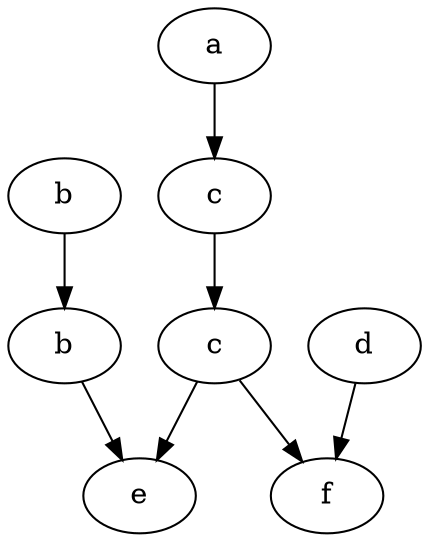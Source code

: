 digraph g{
4 -> 8
7 -> 8
6 -> 7
3 -> 5
4 -> 5
2 -> 4
1 -> 2
1[label=a]
2[label=c]
3[label=d]
4[label=c]
5[label=f]
6[label=b]
7[label=b]
8[label=e]
}